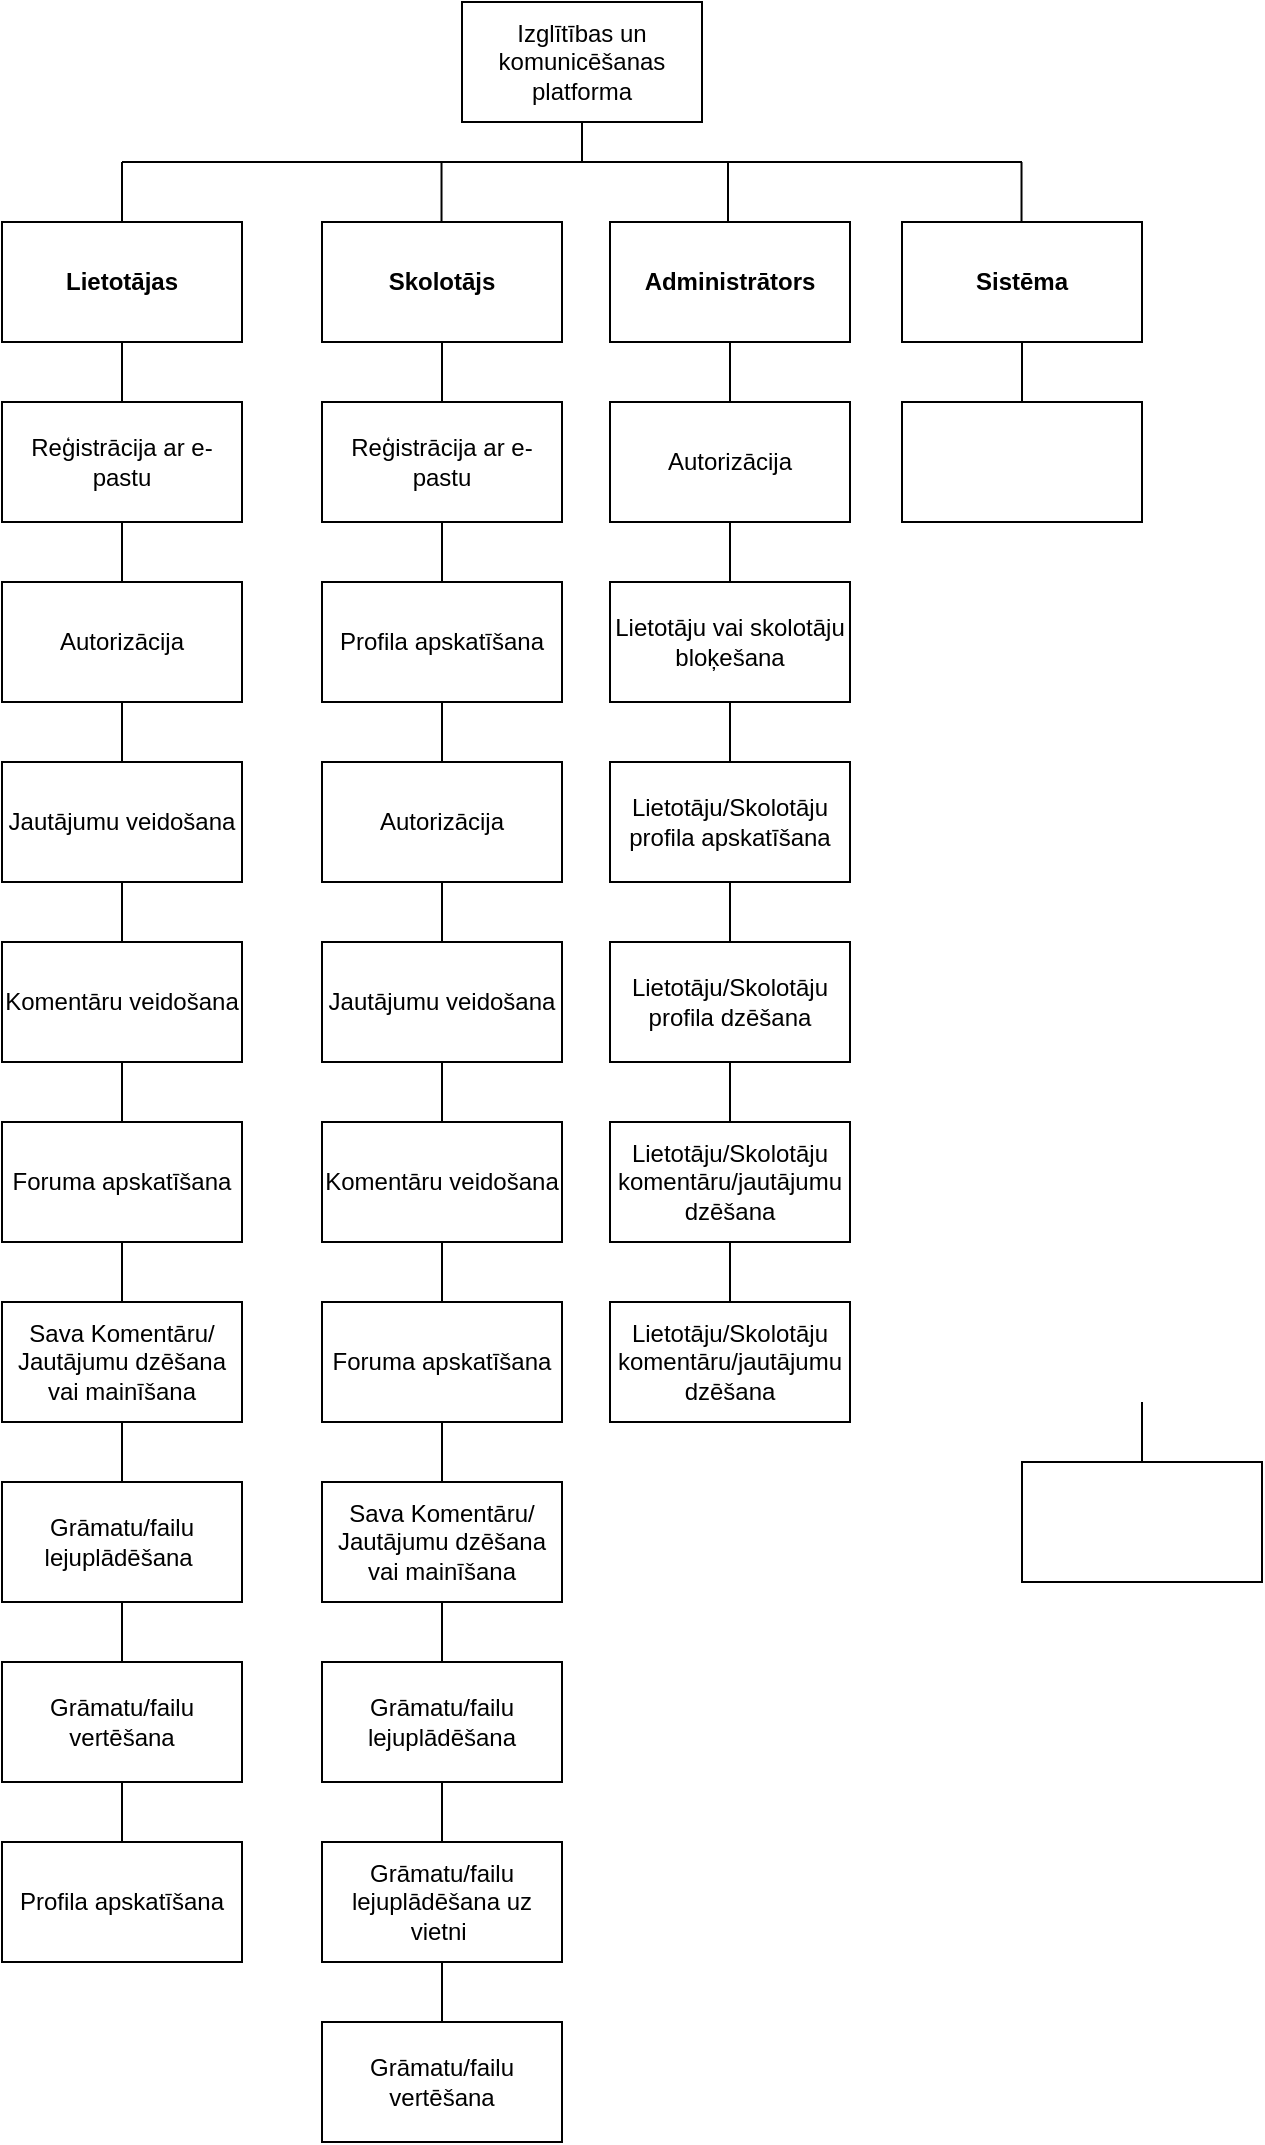 <mxfile version="22.1.3" type="github">
  <diagram name="Страница — 1" id="7GDDD2YCe5ZTX53e23Cu">
    <mxGraphModel dx="883" dy="746" grid="1" gridSize="10" guides="1" tooltips="1" connect="1" arrows="1" fold="1" page="1" pageScale="1" pageWidth="827" pageHeight="1169" math="0" shadow="0">
      <root>
        <mxCell id="0" />
        <mxCell id="1" parent="0" />
        <mxCell id="TRxBmE7X3QAa20zUCKPi-1" value="Izglītības un komunicēšanas platforma" style="rounded=0;whiteSpace=wrap;html=1;" vertex="1" parent="1">
          <mxGeometry x="280" y="70" width="120" height="60" as="geometry" />
        </mxCell>
        <mxCell id="TRxBmE7X3QAa20zUCKPi-2" value="&lt;b&gt;Lietotājas&lt;/b&gt;" style="rounded=0;whiteSpace=wrap;html=1;" vertex="1" parent="1">
          <mxGeometry x="50" y="180" width="120" height="60" as="geometry" />
        </mxCell>
        <mxCell id="TRxBmE7X3QAa20zUCKPi-3" value="&lt;b&gt;Skolotājs&lt;/b&gt;" style="rounded=0;whiteSpace=wrap;html=1;" vertex="1" parent="1">
          <mxGeometry x="210" y="180" width="120" height="60" as="geometry" />
        </mxCell>
        <mxCell id="TRxBmE7X3QAa20zUCKPi-4" value="&lt;b&gt;Administrātors&lt;/b&gt;" style="rounded=0;whiteSpace=wrap;html=1;" vertex="1" parent="1">
          <mxGeometry x="354" y="180" width="120" height="60" as="geometry" />
        </mxCell>
        <mxCell id="TRxBmE7X3QAa20zUCKPi-6" value="" style="endArrow=none;html=1;rounded=0;" edge="1" parent="1">
          <mxGeometry width="50" height="50" relative="1" as="geometry">
            <mxPoint x="110" y="150" as="sourcePoint" />
            <mxPoint x="560" y="150" as="targetPoint" />
          </mxGeometry>
        </mxCell>
        <mxCell id="TRxBmE7X3QAa20zUCKPi-7" value="&lt;b&gt;Sistēma&lt;/b&gt;" style="rounded=0;whiteSpace=wrap;html=1;" vertex="1" parent="1">
          <mxGeometry x="500" y="180" width="120" height="60" as="geometry" />
        </mxCell>
        <mxCell id="TRxBmE7X3QAa20zUCKPi-9" value="" style="endArrow=none;html=1;rounded=0;exitX=0.5;exitY=1;exitDx=0;exitDy=0;" edge="1" parent="1" source="TRxBmE7X3QAa20zUCKPi-1">
          <mxGeometry width="50" height="50" relative="1" as="geometry">
            <mxPoint x="430" y="80" as="sourcePoint" />
            <mxPoint x="340" y="150" as="targetPoint" />
          </mxGeometry>
        </mxCell>
        <mxCell id="TRxBmE7X3QAa20zUCKPi-10" value="" style="endArrow=none;html=1;rounded=0;exitX=0.5;exitY=0;exitDx=0;exitDy=0;" edge="1" parent="1" source="TRxBmE7X3QAa20zUCKPi-2">
          <mxGeometry width="50" height="50" relative="1" as="geometry">
            <mxPoint x="350" y="140" as="sourcePoint" />
            <mxPoint x="110" y="150" as="targetPoint" />
          </mxGeometry>
        </mxCell>
        <mxCell id="TRxBmE7X3QAa20zUCKPi-11" value="" style="endArrow=none;html=1;rounded=0;exitX=0.5;exitY=0;exitDx=0;exitDy=0;" edge="1" parent="1">
          <mxGeometry width="50" height="50" relative="1" as="geometry">
            <mxPoint x="413" y="180" as="sourcePoint" />
            <mxPoint x="413" y="150" as="targetPoint" />
          </mxGeometry>
        </mxCell>
        <mxCell id="TRxBmE7X3QAa20zUCKPi-12" value="" style="endArrow=none;html=1;rounded=0;exitX=0.5;exitY=0;exitDx=0;exitDy=0;" edge="1" parent="1">
          <mxGeometry width="50" height="50" relative="1" as="geometry">
            <mxPoint x="269.76" y="180" as="sourcePoint" />
            <mxPoint x="269.76" y="150" as="targetPoint" />
          </mxGeometry>
        </mxCell>
        <mxCell id="TRxBmE7X3QAa20zUCKPi-13" value="" style="endArrow=none;html=1;rounded=0;exitX=0.5;exitY=0;exitDx=0;exitDy=0;" edge="1" parent="1">
          <mxGeometry width="50" height="50" relative="1" as="geometry">
            <mxPoint x="559.76" y="180" as="sourcePoint" />
            <mxPoint x="559.76" y="150" as="targetPoint" />
          </mxGeometry>
        </mxCell>
        <mxCell id="TRxBmE7X3QAa20zUCKPi-14" value="Reģistrācija ar e-pastu" style="rounded=0;whiteSpace=wrap;html=1;" vertex="1" parent="1">
          <mxGeometry x="50" y="270" width="120" height="60" as="geometry" />
        </mxCell>
        <mxCell id="TRxBmE7X3QAa20zUCKPi-15" value="" style="endArrow=none;html=1;rounded=0;exitX=0.5;exitY=0;exitDx=0;exitDy=0;" edge="1" parent="1" source="TRxBmE7X3QAa20zUCKPi-14">
          <mxGeometry width="50" height="50" relative="1" as="geometry">
            <mxPoint x="350" y="230" as="sourcePoint" />
            <mxPoint x="110" y="240" as="targetPoint" />
          </mxGeometry>
        </mxCell>
        <mxCell id="TRxBmE7X3QAa20zUCKPi-16" value="Autorizācija" style="rounded=0;whiteSpace=wrap;html=1;" vertex="1" parent="1">
          <mxGeometry x="50" y="360" width="120" height="60" as="geometry" />
        </mxCell>
        <mxCell id="TRxBmE7X3QAa20zUCKPi-17" value="" style="endArrow=none;html=1;rounded=0;exitX=0.5;exitY=0;exitDx=0;exitDy=0;" edge="1" parent="1" source="TRxBmE7X3QAa20zUCKPi-16">
          <mxGeometry width="50" height="50" relative="1" as="geometry">
            <mxPoint x="350" y="320" as="sourcePoint" />
            <mxPoint x="110" y="330" as="targetPoint" />
          </mxGeometry>
        </mxCell>
        <mxCell id="TRxBmE7X3QAa20zUCKPi-18" value="Jautājumu veidošana" style="rounded=0;whiteSpace=wrap;html=1;" vertex="1" parent="1">
          <mxGeometry x="50" y="450" width="120" height="60" as="geometry" />
        </mxCell>
        <mxCell id="TRxBmE7X3QAa20zUCKPi-19" value="" style="endArrow=none;html=1;rounded=0;exitX=0.5;exitY=0;exitDx=0;exitDy=0;" edge="1" parent="1" source="TRxBmE7X3QAa20zUCKPi-18">
          <mxGeometry width="50" height="50" relative="1" as="geometry">
            <mxPoint x="350" y="410" as="sourcePoint" />
            <mxPoint x="110" y="420" as="targetPoint" />
          </mxGeometry>
        </mxCell>
        <mxCell id="TRxBmE7X3QAa20zUCKPi-20" value="Reģistrācija ar e-pastu" style="rounded=0;whiteSpace=wrap;html=1;" vertex="1" parent="1">
          <mxGeometry x="210" y="270" width="120" height="60" as="geometry" />
        </mxCell>
        <mxCell id="TRxBmE7X3QAa20zUCKPi-21" value="" style="endArrow=none;html=1;rounded=0;exitX=0.5;exitY=0;exitDx=0;exitDy=0;" edge="1" parent="1" source="TRxBmE7X3QAa20zUCKPi-20">
          <mxGeometry width="50" height="50" relative="1" as="geometry">
            <mxPoint x="510" y="230" as="sourcePoint" />
            <mxPoint x="270" y="240" as="targetPoint" />
          </mxGeometry>
        </mxCell>
        <mxCell id="TRxBmE7X3QAa20zUCKPi-22" value="Profila apskatīšana" style="rounded=0;whiteSpace=wrap;html=1;" vertex="1" parent="1">
          <mxGeometry x="210" y="360" width="120" height="60" as="geometry" />
        </mxCell>
        <mxCell id="TRxBmE7X3QAa20zUCKPi-23" value="" style="endArrow=none;html=1;rounded=0;exitX=0.5;exitY=0;exitDx=0;exitDy=0;" edge="1" parent="1" source="TRxBmE7X3QAa20zUCKPi-22">
          <mxGeometry width="50" height="50" relative="1" as="geometry">
            <mxPoint x="510" y="320" as="sourcePoint" />
            <mxPoint x="270" y="330" as="targetPoint" />
          </mxGeometry>
        </mxCell>
        <mxCell id="TRxBmE7X3QAa20zUCKPi-26" value="Autorizācija" style="rounded=0;whiteSpace=wrap;html=1;" vertex="1" parent="1">
          <mxGeometry x="210" y="450" width="120" height="60" as="geometry" />
        </mxCell>
        <mxCell id="TRxBmE7X3QAa20zUCKPi-27" value="" style="endArrow=none;html=1;rounded=0;exitX=0.5;exitY=0;exitDx=0;exitDy=0;" edge="1" parent="1" source="TRxBmE7X3QAa20zUCKPi-26">
          <mxGeometry width="50" height="50" relative="1" as="geometry">
            <mxPoint x="510" y="410" as="sourcePoint" />
            <mxPoint x="270" y="420" as="targetPoint" />
          </mxGeometry>
        </mxCell>
        <mxCell id="TRxBmE7X3QAa20zUCKPi-28" value="Lietotāju vai skolotāju bloķešana" style="rounded=0;whiteSpace=wrap;html=1;" vertex="1" parent="1">
          <mxGeometry x="354" y="360" width="120" height="60" as="geometry" />
        </mxCell>
        <mxCell id="TRxBmE7X3QAa20zUCKPi-29" value="" style="endArrow=none;html=1;rounded=0;exitX=0.5;exitY=0;exitDx=0;exitDy=0;" edge="1" parent="1" source="TRxBmE7X3QAa20zUCKPi-28">
          <mxGeometry width="50" height="50" relative="1" as="geometry">
            <mxPoint x="654" y="320" as="sourcePoint" />
            <mxPoint x="414" y="330" as="targetPoint" />
          </mxGeometry>
        </mxCell>
        <mxCell id="TRxBmE7X3QAa20zUCKPi-30" value="Autorizācija" style="rounded=0;whiteSpace=wrap;html=1;" vertex="1" parent="1">
          <mxGeometry x="354" y="270" width="120" height="60" as="geometry" />
        </mxCell>
        <mxCell id="TRxBmE7X3QAa20zUCKPi-31" value="" style="endArrow=none;html=1;rounded=0;exitX=0.5;exitY=0;exitDx=0;exitDy=0;" edge="1" parent="1" source="TRxBmE7X3QAa20zUCKPi-30">
          <mxGeometry width="50" height="50" relative="1" as="geometry">
            <mxPoint x="654" y="230" as="sourcePoint" />
            <mxPoint x="414" y="240" as="targetPoint" />
          </mxGeometry>
        </mxCell>
        <mxCell id="TRxBmE7X3QAa20zUCKPi-32" value="Lietotāju/Skolotāju profila apskatīšana" style="rounded=0;whiteSpace=wrap;html=1;" vertex="1" parent="1">
          <mxGeometry x="354" y="450" width="120" height="60" as="geometry" />
        </mxCell>
        <mxCell id="TRxBmE7X3QAa20zUCKPi-33" value="" style="endArrow=none;html=1;rounded=0;exitX=0.5;exitY=0;exitDx=0;exitDy=0;" edge="1" parent="1" source="TRxBmE7X3QAa20zUCKPi-32">
          <mxGeometry width="50" height="50" relative="1" as="geometry">
            <mxPoint x="654" y="410" as="sourcePoint" />
            <mxPoint x="414" y="420" as="targetPoint" />
          </mxGeometry>
        </mxCell>
        <mxCell id="TRxBmE7X3QAa20zUCKPi-34" value="" style="rounded=0;whiteSpace=wrap;html=1;" vertex="1" parent="1">
          <mxGeometry x="500" y="270" width="120" height="60" as="geometry" />
        </mxCell>
        <mxCell id="TRxBmE7X3QAa20zUCKPi-35" value="" style="endArrow=none;html=1;rounded=0;exitX=0.5;exitY=0;exitDx=0;exitDy=0;" edge="1" parent="1" source="TRxBmE7X3QAa20zUCKPi-34">
          <mxGeometry width="50" height="50" relative="1" as="geometry">
            <mxPoint x="800" y="230" as="sourcePoint" />
            <mxPoint x="560" y="240" as="targetPoint" />
          </mxGeometry>
        </mxCell>
        <mxCell id="TRxBmE7X3QAa20zUCKPi-42" value="Komentāru veidošana" style="rounded=0;whiteSpace=wrap;html=1;" vertex="1" parent="1">
          <mxGeometry x="50" y="540" width="120" height="60" as="geometry" />
        </mxCell>
        <mxCell id="TRxBmE7X3QAa20zUCKPi-43" value="" style="endArrow=none;html=1;rounded=0;exitX=0.5;exitY=0;exitDx=0;exitDy=0;" edge="1" parent="1" source="TRxBmE7X3QAa20zUCKPi-42">
          <mxGeometry width="50" height="50" relative="1" as="geometry">
            <mxPoint x="350" y="500" as="sourcePoint" />
            <mxPoint x="110" y="510" as="targetPoint" />
          </mxGeometry>
        </mxCell>
        <mxCell id="TRxBmE7X3QAa20zUCKPi-44" value="Foruma apskatīšana" style="rounded=0;whiteSpace=wrap;html=1;" vertex="1" parent="1">
          <mxGeometry x="50" y="630" width="120" height="60" as="geometry" />
        </mxCell>
        <mxCell id="TRxBmE7X3QAa20zUCKPi-45" value="" style="endArrow=none;html=1;rounded=0;exitX=0.5;exitY=0;exitDx=0;exitDy=0;" edge="1" parent="1" source="TRxBmE7X3QAa20zUCKPi-44">
          <mxGeometry width="50" height="50" relative="1" as="geometry">
            <mxPoint x="350" y="590" as="sourcePoint" />
            <mxPoint x="110" y="600" as="targetPoint" />
          </mxGeometry>
        </mxCell>
        <mxCell id="TRxBmE7X3QAa20zUCKPi-46" value="Sava Komentāru/ Jautājumu dzēšana vai mainīšana" style="rounded=0;whiteSpace=wrap;html=1;" vertex="1" parent="1">
          <mxGeometry x="50" y="720" width="120" height="60" as="geometry" />
        </mxCell>
        <mxCell id="TRxBmE7X3QAa20zUCKPi-47" value="" style="endArrow=none;html=1;rounded=0;exitX=0.5;exitY=0;exitDx=0;exitDy=0;" edge="1" parent="1" source="TRxBmE7X3QAa20zUCKPi-46">
          <mxGeometry width="50" height="50" relative="1" as="geometry">
            <mxPoint x="350" y="680" as="sourcePoint" />
            <mxPoint x="110" y="690" as="targetPoint" />
          </mxGeometry>
        </mxCell>
        <mxCell id="TRxBmE7X3QAa20zUCKPi-50" value="Grāmatu/failu lejuplādēšana&amp;nbsp;" style="rounded=0;whiteSpace=wrap;html=1;" vertex="1" parent="1">
          <mxGeometry x="50" y="810" width="120" height="60" as="geometry" />
        </mxCell>
        <mxCell id="TRxBmE7X3QAa20zUCKPi-51" value="" style="endArrow=none;html=1;rounded=0;exitX=0.5;exitY=0;exitDx=0;exitDy=0;" edge="1" parent="1" source="TRxBmE7X3QAa20zUCKPi-50">
          <mxGeometry width="50" height="50" relative="1" as="geometry">
            <mxPoint x="350" y="770" as="sourcePoint" />
            <mxPoint x="110" y="780" as="targetPoint" />
          </mxGeometry>
        </mxCell>
        <mxCell id="TRxBmE7X3QAa20zUCKPi-52" value="Grāmatu/failu vertēšana" style="rounded=0;whiteSpace=wrap;html=1;" vertex="1" parent="1">
          <mxGeometry x="50" y="900" width="120" height="60" as="geometry" />
        </mxCell>
        <mxCell id="TRxBmE7X3QAa20zUCKPi-53" value="" style="endArrow=none;html=1;rounded=0;exitX=0.5;exitY=0;exitDx=0;exitDy=0;" edge="1" parent="1" source="TRxBmE7X3QAa20zUCKPi-52">
          <mxGeometry width="50" height="50" relative="1" as="geometry">
            <mxPoint x="350" y="860" as="sourcePoint" />
            <mxPoint x="110" y="870" as="targetPoint" />
          </mxGeometry>
        </mxCell>
        <mxCell id="TRxBmE7X3QAa20zUCKPi-54" value="Profila apskatīšana" style="rounded=0;whiteSpace=wrap;html=1;" vertex="1" parent="1">
          <mxGeometry x="50" y="990" width="120" height="60" as="geometry" />
        </mxCell>
        <mxCell id="TRxBmE7X3QAa20zUCKPi-55" value="" style="endArrow=none;html=1;rounded=0;exitX=0.5;exitY=0;exitDx=0;exitDy=0;" edge="1" parent="1" source="TRxBmE7X3QAa20zUCKPi-54">
          <mxGeometry width="50" height="50" relative="1" as="geometry">
            <mxPoint x="350" y="950" as="sourcePoint" />
            <mxPoint x="110" y="960" as="targetPoint" />
          </mxGeometry>
        </mxCell>
        <mxCell id="TRxBmE7X3QAa20zUCKPi-56" value="" style="rounded=0;whiteSpace=wrap;html=1;" vertex="1" parent="1">
          <mxGeometry x="560" y="800" width="120" height="60" as="geometry" />
        </mxCell>
        <mxCell id="TRxBmE7X3QAa20zUCKPi-57" value="" style="endArrow=none;html=1;rounded=0;exitX=0.5;exitY=0;exitDx=0;exitDy=0;" edge="1" parent="1" source="TRxBmE7X3QAa20zUCKPi-56">
          <mxGeometry width="50" height="50" relative="1" as="geometry">
            <mxPoint x="860" y="760" as="sourcePoint" />
            <mxPoint x="620" y="770" as="targetPoint" />
          </mxGeometry>
        </mxCell>
        <mxCell id="TRxBmE7X3QAa20zUCKPi-58" value="Jautājumu veidošana" style="rounded=0;whiteSpace=wrap;html=1;" vertex="1" parent="1">
          <mxGeometry x="210" y="540" width="120" height="60" as="geometry" />
        </mxCell>
        <mxCell id="TRxBmE7X3QAa20zUCKPi-59" value="" style="endArrow=none;html=1;rounded=0;exitX=0.5;exitY=0;exitDx=0;exitDy=0;" edge="1" parent="1" source="TRxBmE7X3QAa20zUCKPi-58">
          <mxGeometry width="50" height="50" relative="1" as="geometry">
            <mxPoint x="510" y="500" as="sourcePoint" />
            <mxPoint x="270" y="510" as="targetPoint" />
          </mxGeometry>
        </mxCell>
        <mxCell id="TRxBmE7X3QAa20zUCKPi-60" value="Komentāru veidošana" style="rounded=0;whiteSpace=wrap;html=1;" vertex="1" parent="1">
          <mxGeometry x="210" y="630" width="120" height="60" as="geometry" />
        </mxCell>
        <mxCell id="TRxBmE7X3QAa20zUCKPi-61" value="" style="endArrow=none;html=1;rounded=0;exitX=0.5;exitY=0;exitDx=0;exitDy=0;" edge="1" parent="1" source="TRxBmE7X3QAa20zUCKPi-60">
          <mxGeometry width="50" height="50" relative="1" as="geometry">
            <mxPoint x="510" y="590" as="sourcePoint" />
            <mxPoint x="270" y="600" as="targetPoint" />
          </mxGeometry>
        </mxCell>
        <mxCell id="TRxBmE7X3QAa20zUCKPi-62" value="Foruma apskatīšana" style="rounded=0;whiteSpace=wrap;html=1;" vertex="1" parent="1">
          <mxGeometry x="210" y="720" width="120" height="60" as="geometry" />
        </mxCell>
        <mxCell id="TRxBmE7X3QAa20zUCKPi-63" value="" style="endArrow=none;html=1;rounded=0;exitX=0.5;exitY=0;exitDx=0;exitDy=0;" edge="1" parent="1" source="TRxBmE7X3QAa20zUCKPi-62">
          <mxGeometry width="50" height="50" relative="1" as="geometry">
            <mxPoint x="510" y="680" as="sourcePoint" />
            <mxPoint x="270" y="690" as="targetPoint" />
          </mxGeometry>
        </mxCell>
        <mxCell id="TRxBmE7X3QAa20zUCKPi-64" value="Sava Komentāru/ Jautājumu dzēšana vai mainīšana" style="rounded=0;whiteSpace=wrap;html=1;" vertex="1" parent="1">
          <mxGeometry x="210" y="810" width="120" height="60" as="geometry" />
        </mxCell>
        <mxCell id="TRxBmE7X3QAa20zUCKPi-65" value="" style="endArrow=none;html=1;rounded=0;exitX=0.5;exitY=0;exitDx=0;exitDy=0;" edge="1" parent="1" source="TRxBmE7X3QAa20zUCKPi-64">
          <mxGeometry width="50" height="50" relative="1" as="geometry">
            <mxPoint x="510" y="770" as="sourcePoint" />
            <mxPoint x="270" y="780" as="targetPoint" />
          </mxGeometry>
        </mxCell>
        <mxCell id="TRxBmE7X3QAa20zUCKPi-66" value="Grāmatu/failu lejuplādēšana uz vietni&amp;nbsp;" style="rounded=0;whiteSpace=wrap;html=1;" vertex="1" parent="1">
          <mxGeometry x="210" y="990" width="120" height="60" as="geometry" />
        </mxCell>
        <mxCell id="TRxBmE7X3QAa20zUCKPi-67" value="" style="endArrow=none;html=1;rounded=0;exitX=0.5;exitY=0;exitDx=0;exitDy=0;" edge="1" parent="1" source="TRxBmE7X3QAa20zUCKPi-66">
          <mxGeometry width="50" height="50" relative="1" as="geometry">
            <mxPoint x="510" y="950" as="sourcePoint" />
            <mxPoint x="270" y="960" as="targetPoint" />
          </mxGeometry>
        </mxCell>
        <mxCell id="TRxBmE7X3QAa20zUCKPi-68" value="Grāmatu/failu vertēšana" style="rounded=0;whiteSpace=wrap;html=1;" vertex="1" parent="1">
          <mxGeometry x="210" y="1080" width="120" height="60" as="geometry" />
        </mxCell>
        <mxCell id="TRxBmE7X3QAa20zUCKPi-69" value="" style="endArrow=none;html=1;rounded=0;exitX=0.5;exitY=0;exitDx=0;exitDy=0;" edge="1" parent="1" source="TRxBmE7X3QAa20zUCKPi-68">
          <mxGeometry width="50" height="50" relative="1" as="geometry">
            <mxPoint x="510" y="1040" as="sourcePoint" />
            <mxPoint x="270" y="1050" as="targetPoint" />
          </mxGeometry>
        </mxCell>
        <mxCell id="TRxBmE7X3QAa20zUCKPi-70" value="" style="rounded=0;whiteSpace=wrap;html=1;" vertex="1" parent="1">
          <mxGeometry x="560" y="800" width="120" height="60" as="geometry" />
        </mxCell>
        <mxCell id="TRxBmE7X3QAa20zUCKPi-71" value="" style="endArrow=none;html=1;rounded=0;exitX=0.5;exitY=0;exitDx=0;exitDy=0;" edge="1" parent="1" source="TRxBmE7X3QAa20zUCKPi-70">
          <mxGeometry width="50" height="50" relative="1" as="geometry">
            <mxPoint x="860" y="760" as="sourcePoint" />
            <mxPoint x="620" y="770" as="targetPoint" />
          </mxGeometry>
        </mxCell>
        <mxCell id="TRxBmE7X3QAa20zUCKPi-72" value="Grāmatu/failu lejuplādēšana" style="rounded=0;whiteSpace=wrap;html=1;" vertex="1" parent="1">
          <mxGeometry x="210" y="900" width="120" height="60" as="geometry" />
        </mxCell>
        <mxCell id="TRxBmE7X3QAa20zUCKPi-73" value="" style="endArrow=none;html=1;rounded=0;exitX=0.5;exitY=0;exitDx=0;exitDy=0;" edge="1" parent="1" source="TRxBmE7X3QAa20zUCKPi-72">
          <mxGeometry width="50" height="50" relative="1" as="geometry">
            <mxPoint x="510" y="860" as="sourcePoint" />
            <mxPoint x="270" y="870" as="targetPoint" />
          </mxGeometry>
        </mxCell>
        <mxCell id="TRxBmE7X3QAa20zUCKPi-74" value="Lietotāju/Skolotāju profila dzēšana" style="rounded=0;whiteSpace=wrap;html=1;" vertex="1" parent="1">
          <mxGeometry x="354" y="540" width="120" height="60" as="geometry" />
        </mxCell>
        <mxCell id="TRxBmE7X3QAa20zUCKPi-75" value="" style="endArrow=none;html=1;rounded=0;exitX=0.5;exitY=0;exitDx=0;exitDy=0;" edge="1" parent="1" source="TRxBmE7X3QAa20zUCKPi-74">
          <mxGeometry width="50" height="50" relative="1" as="geometry">
            <mxPoint x="654" y="500" as="sourcePoint" />
            <mxPoint x="414" y="510" as="targetPoint" />
          </mxGeometry>
        </mxCell>
        <mxCell id="TRxBmE7X3QAa20zUCKPi-76" value="Lietotāju/Skolotāju komentāru/jautājumu dzēšana" style="rounded=0;whiteSpace=wrap;html=1;" vertex="1" parent="1">
          <mxGeometry x="354" y="630" width="120" height="60" as="geometry" />
        </mxCell>
        <mxCell id="TRxBmE7X3QAa20zUCKPi-77" value="" style="endArrow=none;html=1;rounded=0;exitX=0.5;exitY=0;exitDx=0;exitDy=0;" edge="1" parent="1" source="TRxBmE7X3QAa20zUCKPi-76">
          <mxGeometry width="50" height="50" relative="1" as="geometry">
            <mxPoint x="654" y="590" as="sourcePoint" />
            <mxPoint x="414" y="600" as="targetPoint" />
          </mxGeometry>
        </mxCell>
        <mxCell id="TRxBmE7X3QAa20zUCKPi-80" value="Lietotāju/Skolotāju komentāru/jautājumu dzēšana" style="rounded=0;whiteSpace=wrap;html=1;" vertex="1" parent="1">
          <mxGeometry x="354" y="720" width="120" height="60" as="geometry" />
        </mxCell>
        <mxCell id="TRxBmE7X3QAa20zUCKPi-81" value="" style="endArrow=none;html=1;rounded=0;exitX=0.5;exitY=0;exitDx=0;exitDy=0;" edge="1" parent="1" source="TRxBmE7X3QAa20zUCKPi-80">
          <mxGeometry width="50" height="50" relative="1" as="geometry">
            <mxPoint x="654" y="680" as="sourcePoint" />
            <mxPoint x="414" y="690" as="targetPoint" />
          </mxGeometry>
        </mxCell>
      </root>
    </mxGraphModel>
  </diagram>
</mxfile>
